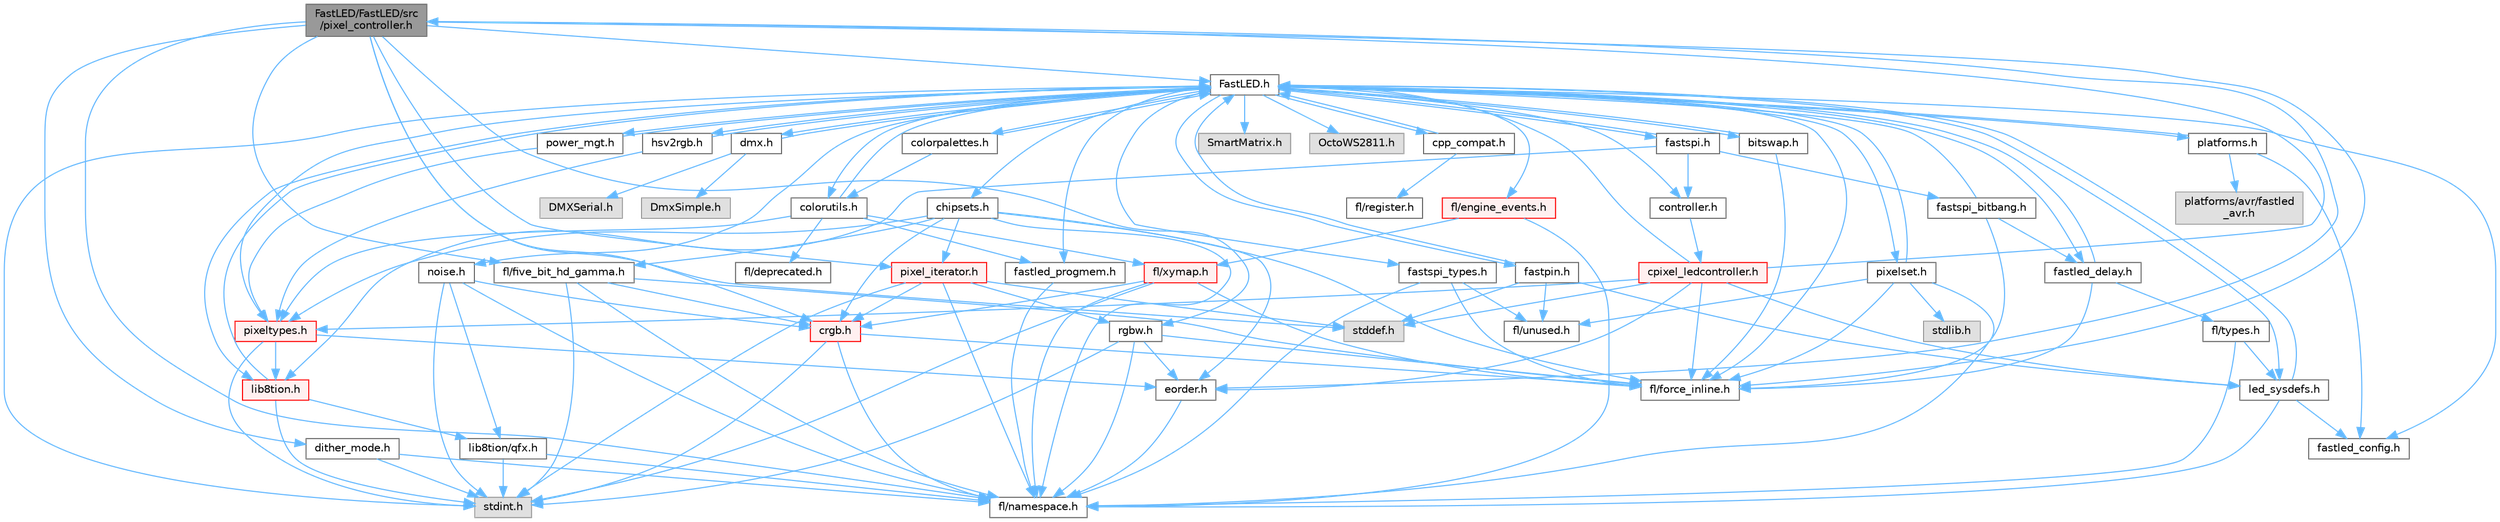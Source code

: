 digraph "FastLED/FastLED/src/pixel_controller.h"
{
 // LATEX_PDF_SIZE
  bgcolor="transparent";
  edge [fontname=Helvetica,fontsize=10,labelfontname=Helvetica,labelfontsize=10];
  node [fontname=Helvetica,fontsize=10,shape=box,height=0.2,width=0.4];
  Node1 [id="Node000001",label="FastLED/FastLED/src\l/pixel_controller.h",height=0.2,width=0.4,color="gray40", fillcolor="grey60", style="filled", fontcolor="black",tooltip="Low level pixel data writing class."];
  Node1 -> Node2 [id="edge1_Node000001_Node000002",color="steelblue1",style="solid",tooltip=" "];
  Node2 [id="Node000002",label="stddef.h",height=0.2,width=0.4,color="grey60", fillcolor="#E0E0E0", style="filled",tooltip=" "];
  Node1 -> Node3 [id="edge2_Node000001_Node000003",color="steelblue1",style="solid",tooltip=" "];
  Node3 [id="Node000003",label="FastLED.h",height=0.2,width=0.4,color="grey40", fillcolor="white", style="filled",URL="$db/d97/_fast_l_e_d_8h.html",tooltip="central include file for FastLED, defines the CFastLED class/object"];
  Node3 -> Node4 [id="edge3_Node000003_Node000004",color="steelblue1",style="solid",tooltip=" "];
  Node4 [id="Node000004",label="stdint.h",height=0.2,width=0.4,color="grey60", fillcolor="#E0E0E0", style="filled",tooltip=" "];
  Node3 -> Node5 [id="edge4_Node000003_Node000005",color="steelblue1",style="solid",tooltip=" "];
  Node5 [id="Node000005",label="SmartMatrix.h",height=0.2,width=0.4,color="grey60", fillcolor="#E0E0E0", style="filled",tooltip=" "];
  Node3 -> Node6 [id="edge5_Node000003_Node000006",color="steelblue1",style="solid",tooltip=" "];
  Node6 [id="Node000006",label="OctoWS2811.h",height=0.2,width=0.4,color="grey60", fillcolor="#E0E0E0", style="filled",tooltip=" "];
  Node3 -> Node7 [id="edge6_Node000003_Node000007",color="steelblue1",style="solid",tooltip=" "];
  Node7 [id="Node000007",label="fl/force_inline.h",height=0.2,width=0.4,color="grey40", fillcolor="white", style="filled",URL="$d8/d2d/fl_2force__inline_8h.html",tooltip=" "];
  Node3 -> Node8 [id="edge7_Node000003_Node000008",color="steelblue1",style="solid",tooltip=" "];
  Node8 [id="Node000008",label="cpp_compat.h",height=0.2,width=0.4,color="grey40", fillcolor="white", style="filled",URL="$d9/d13/cpp__compat_8h.html",tooltip="Compatibility functions based on C++ version."];
  Node8 -> Node3 [id="edge8_Node000008_Node000003",color="steelblue1",style="solid",tooltip=" "];
  Node8 -> Node9 [id="edge9_Node000008_Node000009",color="steelblue1",style="solid",tooltip=" "];
  Node9 [id="Node000009",label="fl/register.h",height=0.2,width=0.4,color="grey40", fillcolor="white", style="filled",URL="$d8/dc1/fl_2register_8h.html",tooltip=" "];
  Node3 -> Node10 [id="edge10_Node000003_Node000010",color="steelblue1",style="solid",tooltip=" "];
  Node10 [id="Node000010",label="fastled_config.h",height=0.2,width=0.4,color="grey40", fillcolor="white", style="filled",URL="$d5/d11/fastled__config_8h.html",tooltip="Contains definitions that can be used to configure FastLED at compile time."];
  Node3 -> Node11 [id="edge11_Node000003_Node000011",color="steelblue1",style="solid",tooltip=" "];
  Node11 [id="Node000011",label="led_sysdefs.h",height=0.2,width=0.4,color="grey40", fillcolor="white", style="filled",URL="$d9/d3e/led__sysdefs_8h.html",tooltip="Determines which platform system definitions to include."];
  Node11 -> Node3 [id="edge12_Node000011_Node000003",color="steelblue1",style="solid",tooltip=" "];
  Node11 -> Node10 [id="edge13_Node000011_Node000010",color="steelblue1",style="solid",tooltip=" "];
  Node11 -> Node12 [id="edge14_Node000011_Node000012",color="steelblue1",style="solid",tooltip=" "];
  Node12 [id="Node000012",label="fl/namespace.h",height=0.2,width=0.4,color="grey40", fillcolor="white", style="filled",URL="$df/d2a/namespace_8h.html",tooltip="Implements the FastLED namespace macros."];
  Node3 -> Node13 [id="edge15_Node000003_Node000013",color="steelblue1",style="solid",tooltip=" "];
  Node13 [id="Node000013",label="fastled_delay.h",height=0.2,width=0.4,color="grey40", fillcolor="white", style="filled",URL="$d0/da8/fastled__delay_8h.html",tooltip="Utility functions and classes for managing delay cycles."];
  Node13 -> Node3 [id="edge16_Node000013_Node000003",color="steelblue1",style="solid",tooltip=" "];
  Node13 -> Node14 [id="edge17_Node000013_Node000014",color="steelblue1",style="solid",tooltip=" "];
  Node14 [id="Node000014",label="fl/types.h",height=0.2,width=0.4,color="grey40", fillcolor="white", style="filled",URL="$d7/da1/fl_2types_8h.html",tooltip=" "];
  Node14 -> Node11 [id="edge18_Node000014_Node000011",color="steelblue1",style="solid",tooltip=" "];
  Node14 -> Node12 [id="edge19_Node000014_Node000012",color="steelblue1",style="solid",tooltip=" "];
  Node13 -> Node7 [id="edge20_Node000013_Node000007",color="steelblue1",style="solid",tooltip=" "];
  Node3 -> Node15 [id="edge21_Node000003_Node000015",color="steelblue1",style="solid",tooltip=" "];
  Node15 [id="Node000015",label="bitswap.h",height=0.2,width=0.4,color="grey40", fillcolor="white", style="filled",URL="$de/ded/bitswap_8h.html",tooltip="Functions for doing a rotation of bits/bytes used by parallel output."];
  Node15 -> Node3 [id="edge22_Node000015_Node000003",color="steelblue1",style="solid",tooltip=" "];
  Node15 -> Node7 [id="edge23_Node000015_Node000007",color="steelblue1",style="solid",tooltip=" "];
  Node3 -> Node16 [id="edge24_Node000003_Node000016",color="steelblue1",style="solid",tooltip=" "];
  Node16 [id="Node000016",label="controller.h",height=0.2,width=0.4,color="grey40", fillcolor="white", style="filled",URL="$d2/dd9/controller_8h.html",tooltip="deprecated: base definitions used by led controllers for writing out led data"];
  Node16 -> Node17 [id="edge25_Node000016_Node000017",color="steelblue1",style="solid",tooltip=" "];
  Node17 [id="Node000017",label="cpixel_ledcontroller.h",height=0.2,width=0.4,color="red", fillcolor="#FFF0F0", style="filled",URL="$d9/d57/cpixel__ledcontroller_8h.html",tooltip="defines the templated version of the CLEDController class"];
  Node17 -> Node2 [id="edge26_Node000017_Node000002",color="steelblue1",style="solid",tooltip=" "];
  Node17 -> Node3 [id="edge27_Node000017_Node000003",color="steelblue1",style="solid",tooltip=" "];
  Node17 -> Node11 [id="edge28_Node000017_Node000011",color="steelblue1",style="solid",tooltip=" "];
  Node17 -> Node18 [id="edge29_Node000017_Node000018",color="steelblue1",style="solid",tooltip=" "];
  Node18 [id="Node000018",label="pixeltypes.h",height=0.2,width=0.4,color="red", fillcolor="#FFF0F0", style="filled",URL="$d2/dba/pixeltypes_8h.html",tooltip="Includes defintions for RGB and HSV pixels."];
  Node18 -> Node4 [id="edge30_Node000018_Node000004",color="steelblue1",style="solid",tooltip=" "];
  Node18 -> Node19 [id="edge31_Node000018_Node000019",color="steelblue1",style="solid",tooltip=" "];
  Node19 [id="Node000019",label="lib8tion.h",height=0.2,width=0.4,color="red", fillcolor="#FFF0F0", style="filled",URL="$df/da5/lib8tion_8h.html",tooltip="Fast, efficient 8-bit math functions specifically designed for high-performance LED programming."];
  Node19 -> Node3 [id="edge32_Node000019_Node000003",color="steelblue1",style="solid",tooltip=" "];
  Node19 -> Node4 [id="edge33_Node000019_Node000004",color="steelblue1",style="solid",tooltip=" "];
  Node19 -> Node22 [id="edge34_Node000019_Node000022",color="steelblue1",style="solid",tooltip=" "];
  Node22 [id="Node000022",label="lib8tion/qfx.h",height=0.2,width=0.4,color="grey40", fillcolor="white", style="filled",URL="$d2/d19/qfx_8h.html",tooltip=" "];
  Node22 -> Node4 [id="edge35_Node000022_Node000004",color="steelblue1",style="solid",tooltip=" "];
  Node22 -> Node12 [id="edge36_Node000022_Node000012",color="steelblue1",style="solid",tooltip=" "];
  Node18 -> Node33 [id="edge37_Node000018_Node000033",color="steelblue1",style="solid",tooltip=" "];
  Node33 [id="Node000033",label="eorder.h",height=0.2,width=0.4,color="grey40", fillcolor="white", style="filled",URL="$db/d07/eorder_8h.html",tooltip="Defines color channel ordering enumerations."];
  Node33 -> Node12 [id="edge38_Node000033_Node000012",color="steelblue1",style="solid",tooltip=" "];
  Node17 -> Node33 [id="edge39_Node000017_Node000033",color="steelblue1",style="solid",tooltip=" "];
  Node17 -> Node7 [id="edge40_Node000017_Node000007",color="steelblue1",style="solid",tooltip=" "];
  Node17 -> Node1 [id="edge41_Node000017_Node000001",color="steelblue1",style="solid",tooltip=" "];
  Node3 -> Node61 [id="edge42_Node000003_Node000061",color="steelblue1",style="solid",tooltip=" "];
  Node61 [id="Node000061",label="fastpin.h",height=0.2,width=0.4,color="grey40", fillcolor="white", style="filled",URL="$db/d65/fastpin_8h.html",tooltip="Class base definitions for defining fast pin access."];
  Node61 -> Node3 [id="edge43_Node000061_Node000003",color="steelblue1",style="solid",tooltip=" "];
  Node61 -> Node11 [id="edge44_Node000061_Node000011",color="steelblue1",style="solid",tooltip=" "];
  Node61 -> Node2 [id="edge45_Node000061_Node000002",color="steelblue1",style="solid",tooltip=" "];
  Node61 -> Node43 [id="edge46_Node000061_Node000043",color="steelblue1",style="solid",tooltip=" "];
  Node43 [id="Node000043",label="fl/unused.h",height=0.2,width=0.4,color="grey40", fillcolor="white", style="filled",URL="$d8/d4b/unused_8h.html",tooltip=" "];
  Node3 -> Node62 [id="edge47_Node000003_Node000062",color="steelblue1",style="solid",tooltip=" "];
  Node62 [id="Node000062",label="fastspi_types.h",height=0.2,width=0.4,color="grey40", fillcolor="white", style="filled",URL="$d2/ddb/fastspi__types_8h.html",tooltip="Data types and constants used by SPI interfaces."];
  Node62 -> Node7 [id="edge48_Node000062_Node000007",color="steelblue1",style="solid",tooltip=" "];
  Node62 -> Node12 [id="edge49_Node000062_Node000012",color="steelblue1",style="solid",tooltip=" "];
  Node62 -> Node43 [id="edge50_Node000062_Node000043",color="steelblue1",style="solid",tooltip=" "];
  Node3 -> Node63 [id="edge51_Node000003_Node000063",color="steelblue1",style="solid",tooltip=" "];
  Node63 [id="Node000063",label="dmx.h",height=0.2,width=0.4,color="grey40", fillcolor="white", style="filled",URL="$d3/de1/dmx_8h.html",tooltip="Defines the DMX512-based LED controllers."];
  Node63 -> Node3 [id="edge52_Node000063_Node000003",color="steelblue1",style="solid",tooltip=" "];
  Node63 -> Node64 [id="edge53_Node000063_Node000064",color="steelblue1",style="solid",tooltip=" "];
  Node64 [id="Node000064",label="DmxSimple.h",height=0.2,width=0.4,color="grey60", fillcolor="#E0E0E0", style="filled",tooltip=" "];
  Node63 -> Node65 [id="edge54_Node000063_Node000065",color="steelblue1",style="solid",tooltip=" "];
  Node65 [id="Node000065",label="DMXSerial.h",height=0.2,width=0.4,color="grey60", fillcolor="#E0E0E0", style="filled",tooltip=" "];
  Node3 -> Node66 [id="edge55_Node000003_Node000066",color="steelblue1",style="solid",tooltip=" "];
  Node66 [id="Node000066",label="platforms.h",height=0.2,width=0.4,color="grey40", fillcolor="white", style="filled",URL="$da/dc9/platforms_8h.html",tooltip="Determines which platforms headers to include."];
  Node66 -> Node3 [id="edge56_Node000066_Node000003",color="steelblue1",style="solid",tooltip=" "];
  Node66 -> Node10 [id="edge57_Node000066_Node000010",color="steelblue1",style="solid",tooltip=" "];
  Node66 -> Node67 [id="edge58_Node000066_Node000067",color="steelblue1",style="solid",tooltip=" "];
  Node67 [id="Node000067",label="platforms/avr/fastled\l_avr.h",height=0.2,width=0.4,color="grey60", fillcolor="#E0E0E0", style="filled",tooltip=" "];
  Node3 -> Node68 [id="edge59_Node000003_Node000068",color="steelblue1",style="solid",tooltip=" "];
  Node68 [id="Node000068",label="fastled_progmem.h",height=0.2,width=0.4,color="grey40", fillcolor="white", style="filled",URL="$df/dab/fastled__progmem_8h.html",tooltip="Wrapper definitions to allow seamless use of PROGMEM in environments that have it."];
  Node68 -> Node12 [id="edge60_Node000068_Node000012",color="steelblue1",style="solid",tooltip=" "];
  Node3 -> Node19 [id="edge61_Node000003_Node000019",color="steelblue1",style="solid",tooltip=" "];
  Node3 -> Node18 [id="edge62_Node000003_Node000018",color="steelblue1",style="solid",tooltip=" "];
  Node3 -> Node69 [id="edge63_Node000003_Node000069",color="steelblue1",style="solid",tooltip=" "];
  Node69 [id="Node000069",label="hsv2rgb.h",height=0.2,width=0.4,color="grey40", fillcolor="white", style="filled",URL="$de/d9a/hsv2rgb_8h.html",tooltip="Functions to convert from the HSV colorspace to the RGB colorspace."];
  Node69 -> Node3 [id="edge64_Node000069_Node000003",color="steelblue1",style="solid",tooltip=" "];
  Node69 -> Node18 [id="edge65_Node000069_Node000018",color="steelblue1",style="solid",tooltip=" "];
  Node3 -> Node70 [id="edge66_Node000003_Node000070",color="steelblue1",style="solid",tooltip=" "];
  Node70 [id="Node000070",label="colorutils.h",height=0.2,width=0.4,color="grey40", fillcolor="white", style="filled",URL="$d1/dfb/colorutils_8h.html",tooltip="Utility functions for color fill, palettes, blending, and more."];
  Node70 -> Node3 [id="edge67_Node000070_Node000003",color="steelblue1",style="solid",tooltip=" "];
  Node70 -> Node18 [id="edge68_Node000070_Node000018",color="steelblue1",style="solid",tooltip=" "];
  Node70 -> Node68 [id="edge69_Node000070_Node000068",color="steelblue1",style="solid",tooltip=" "];
  Node70 -> Node49 [id="edge70_Node000070_Node000049",color="steelblue1",style="solid",tooltip=" "];
  Node49 [id="Node000049",label="fl/xymap.h",height=0.2,width=0.4,color="red", fillcolor="#FFF0F0", style="filled",URL="$d6/dc9/fl_2xymap_8h.html",tooltip=" "];
  Node49 -> Node4 [id="edge71_Node000049_Node000004",color="steelblue1",style="solid",tooltip=" "];
  Node49 -> Node26 [id="edge72_Node000049_Node000026",color="steelblue1",style="solid",tooltip=" "];
  Node26 [id="Node000026",label="crgb.h",height=0.2,width=0.4,color="red", fillcolor="#FFF0F0", style="filled",URL="$db/dd1/crgb_8h.html",tooltip="Defines the red, green, and blue (RGB) pixel struct."];
  Node26 -> Node4 [id="edge73_Node000026_Node000004",color="steelblue1",style="solid",tooltip=" "];
  Node26 -> Node12 [id="edge74_Node000026_Node000012",color="steelblue1",style="solid",tooltip=" "];
  Node26 -> Node7 [id="edge75_Node000026_Node000007",color="steelblue1",style="solid",tooltip=" "];
  Node49 -> Node7 [id="edge76_Node000049_Node000007",color="steelblue1",style="solid",tooltip=" "];
  Node49 -> Node12 [id="edge77_Node000049_Node000012",color="steelblue1",style="solid",tooltip=" "];
  Node70 -> Node71 [id="edge78_Node000070_Node000071",color="steelblue1",style="solid",tooltip=" "];
  Node71 [id="Node000071",label="fl/deprecated.h",height=0.2,width=0.4,color="grey40", fillcolor="white", style="filled",URL="$d4/dce/deprecated_8h.html",tooltip=" "];
  Node3 -> Node72 [id="edge79_Node000003_Node000072",color="steelblue1",style="solid",tooltip=" "];
  Node72 [id="Node000072",label="pixelset.h",height=0.2,width=0.4,color="grey40", fillcolor="white", style="filled",URL="$d4/d46/pixelset_8h.html",tooltip="Declares classes for managing logical groups of LEDs."];
  Node72 -> Node3 [id="edge80_Node000072_Node000003",color="steelblue1",style="solid",tooltip=" "];
  Node72 -> Node7 [id="edge81_Node000072_Node000007",color="steelblue1",style="solid",tooltip=" "];
  Node72 -> Node43 [id="edge82_Node000072_Node000043",color="steelblue1",style="solid",tooltip=" "];
  Node72 -> Node73 [id="edge83_Node000072_Node000073",color="steelblue1",style="solid",tooltip=" "];
  Node73 [id="Node000073",label="stdlib.h",height=0.2,width=0.4,color="grey60", fillcolor="#E0E0E0", style="filled",tooltip=" "];
  Node72 -> Node12 [id="edge84_Node000072_Node000012",color="steelblue1",style="solid",tooltip=" "];
  Node3 -> Node74 [id="edge85_Node000003_Node000074",color="steelblue1",style="solid",tooltip=" "];
  Node74 [id="Node000074",label="colorpalettes.h",height=0.2,width=0.4,color="grey40", fillcolor="white", style="filled",URL="$dc/dcc/colorpalettes_8h.html",tooltip="Declarations for the predefined color palettes supplied by FastLED."];
  Node74 -> Node3 [id="edge86_Node000074_Node000003",color="steelblue1",style="solid",tooltip=" "];
  Node74 -> Node70 [id="edge87_Node000074_Node000070",color="steelblue1",style="solid",tooltip=" "];
  Node3 -> Node75 [id="edge88_Node000003_Node000075",color="steelblue1",style="solid",tooltip=" "];
  Node75 [id="Node000075",label="noise.h",height=0.2,width=0.4,color="grey40", fillcolor="white", style="filled",URL="$d1/d31/noise_8h.html",tooltip="Functions to generate and fill arrays with noise."];
  Node75 -> Node4 [id="edge89_Node000075_Node000004",color="steelblue1",style="solid",tooltip=" "];
  Node75 -> Node26 [id="edge90_Node000075_Node000026",color="steelblue1",style="solid",tooltip=" "];
  Node75 -> Node12 [id="edge91_Node000075_Node000012",color="steelblue1",style="solid",tooltip=" "];
  Node75 -> Node22 [id="edge92_Node000075_Node000022",color="steelblue1",style="solid",tooltip=" "];
  Node3 -> Node76 [id="edge93_Node000003_Node000076",color="steelblue1",style="solid",tooltip=" "];
  Node76 [id="Node000076",label="power_mgt.h",height=0.2,width=0.4,color="grey40", fillcolor="white", style="filled",URL="$dc/d5b/power__mgt_8h.html",tooltip="Functions to limit the power used by FastLED."];
  Node76 -> Node3 [id="edge94_Node000076_Node000003",color="steelblue1",style="solid",tooltip=" "];
  Node76 -> Node18 [id="edge95_Node000076_Node000018",color="steelblue1",style="solid",tooltip=" "];
  Node3 -> Node77 [id="edge96_Node000003_Node000077",color="steelblue1",style="solid",tooltip=" "];
  Node77 [id="Node000077",label="fastspi.h",height=0.2,width=0.4,color="grey40", fillcolor="white", style="filled",URL="$d6/ddc/fastspi_8h.html",tooltip="Serial peripheral interface (SPI) definitions per platform."];
  Node77 -> Node3 [id="edge97_Node000077_Node000003",color="steelblue1",style="solid",tooltip=" "];
  Node77 -> Node16 [id="edge98_Node000077_Node000016",color="steelblue1",style="solid",tooltip=" "];
  Node77 -> Node19 [id="edge99_Node000077_Node000019",color="steelblue1",style="solid",tooltip=" "];
  Node77 -> Node78 [id="edge100_Node000077_Node000078",color="steelblue1",style="solid",tooltip=" "];
  Node78 [id="Node000078",label="fastspi_bitbang.h",height=0.2,width=0.4,color="grey40", fillcolor="white", style="filled",URL="$d9/d8d/fastspi__bitbang_8h.html",tooltip="Software SPI (aka bit-banging) support."];
  Node78 -> Node3 [id="edge101_Node000078_Node000003",color="steelblue1",style="solid",tooltip=" "];
  Node78 -> Node13 [id="edge102_Node000078_Node000013",color="steelblue1",style="solid",tooltip=" "];
  Node78 -> Node7 [id="edge103_Node000078_Node000007",color="steelblue1",style="solid",tooltip=" "];
  Node3 -> Node79 [id="edge104_Node000003_Node000079",color="steelblue1",style="solid",tooltip=" "];
  Node79 [id="Node000079",label="chipsets.h",height=0.2,width=0.4,color="grey40", fillcolor="white", style="filled",URL="$db/d66/chipsets_8h.html",tooltip="Contains the bulk of the definitions for the various LED chipsets supported."];
  Node79 -> Node18 [id="edge105_Node000079_Node000018",color="steelblue1",style="solid",tooltip=" "];
  Node79 -> Node80 [id="edge106_Node000079_Node000080",color="steelblue1",style="solid",tooltip=" "];
  Node80 [id="Node000080",label="fl/five_bit_hd_gamma.h",height=0.2,width=0.4,color="grey40", fillcolor="white", style="filled",URL="$dc/d44/five__bit__hd__gamma_8h.html",tooltip="Declares functions for five-bit gamma correction."];
  Node80 -> Node4 [id="edge107_Node000080_Node000004",color="steelblue1",style="solid",tooltip=" "];
  Node80 -> Node12 [id="edge108_Node000080_Node000012",color="steelblue1",style="solid",tooltip=" "];
  Node80 -> Node7 [id="edge109_Node000080_Node000007",color="steelblue1",style="solid",tooltip=" "];
  Node80 -> Node26 [id="edge110_Node000080_Node000026",color="steelblue1",style="solid",tooltip=" "];
  Node79 -> Node7 [id="edge111_Node000079_Node000007",color="steelblue1",style="solid",tooltip=" "];
  Node79 -> Node45 [id="edge112_Node000079_Node000045",color="steelblue1",style="solid",tooltip=" "];
  Node45 [id="Node000045",label="pixel_iterator.h",height=0.2,width=0.4,color="red", fillcolor="#FFF0F0", style="filled",URL="$d8/d6c/pixel__iterator_8h.html",tooltip="Non-templated low level pixel data writing class."];
  Node45 -> Node2 [id="edge113_Node000045_Node000002",color="steelblue1",style="solid",tooltip=" "];
  Node45 -> Node4 [id="edge114_Node000045_Node000004",color="steelblue1",style="solid",tooltip=" "];
  Node45 -> Node12 [id="edge115_Node000045_Node000012",color="steelblue1",style="solid",tooltip=" "];
  Node45 -> Node46 [id="edge116_Node000045_Node000046",color="steelblue1",style="solid",tooltip=" "];
  Node46 [id="Node000046",label="rgbw.h",height=0.2,width=0.4,color="grey40", fillcolor="white", style="filled",URL="$d7/dbb/rgbw_8h.html",tooltip="Functions for red, green, blue, white (RGBW) output."];
  Node46 -> Node4 [id="edge117_Node000046_Node000004",color="steelblue1",style="solid",tooltip=" "];
  Node46 -> Node7 [id="edge118_Node000046_Node000007",color="steelblue1",style="solid",tooltip=" "];
  Node46 -> Node12 [id="edge119_Node000046_Node000012",color="steelblue1",style="solid",tooltip=" "];
  Node46 -> Node33 [id="edge120_Node000046_Node000033",color="steelblue1",style="solid",tooltip=" "];
  Node45 -> Node26 [id="edge121_Node000045_Node000026",color="steelblue1",style="solid",tooltip=" "];
  Node79 -> Node26 [id="edge122_Node000079_Node000026",color="steelblue1",style="solid",tooltip=" "];
  Node79 -> Node33 [id="edge123_Node000079_Node000033",color="steelblue1",style="solid",tooltip=" "];
  Node79 -> Node12 [id="edge124_Node000079_Node000012",color="steelblue1",style="solid",tooltip=" "];
  Node3 -> Node47 [id="edge125_Node000003_Node000047",color="steelblue1",style="solid",tooltip=" "];
  Node47 [id="Node000047",label="fl/engine_events.h",height=0.2,width=0.4,color="red", fillcolor="#FFF0F0", style="filled",URL="$dc/dd9/fl_2engine__events_8h.html",tooltip=" "];
  Node47 -> Node49 [id="edge126_Node000047_Node000049",color="steelblue1",style="solid",tooltip=" "];
  Node47 -> Node12 [id="edge127_Node000047_Node000012",color="steelblue1",style="solid",tooltip=" "];
  Node1 -> Node46 [id="edge128_Node000001_Node000046",color="steelblue1",style="solid",tooltip=" "];
  Node1 -> Node80 [id="edge129_Node000001_Node000080",color="steelblue1",style="solid",tooltip=" "];
  Node1 -> Node7 [id="edge130_Node000001_Node000007",color="steelblue1",style="solid",tooltip=" "];
  Node1 -> Node12 [id="edge131_Node000001_Node000012",color="steelblue1",style="solid",tooltip=" "];
  Node1 -> Node33 [id="edge132_Node000001_Node000033",color="steelblue1",style="solid",tooltip=" "];
  Node1 -> Node44 [id="edge133_Node000001_Node000044",color="steelblue1",style="solid",tooltip=" "];
  Node44 [id="Node000044",label="dither_mode.h",height=0.2,width=0.4,color="grey40", fillcolor="white", style="filled",URL="$d8/d90/dither__mode_8h.html",tooltip="Declares dithering options and types."];
  Node44 -> Node4 [id="edge134_Node000044_Node000004",color="steelblue1",style="solid",tooltip=" "];
  Node44 -> Node12 [id="edge135_Node000044_Node000012",color="steelblue1",style="solid",tooltip=" "];
  Node1 -> Node45 [id="edge136_Node000001_Node000045",color="steelblue1",style="solid",tooltip=" "];
  Node1 -> Node26 [id="edge137_Node000001_Node000026",color="steelblue1",style="solid",tooltip=" "];
}
